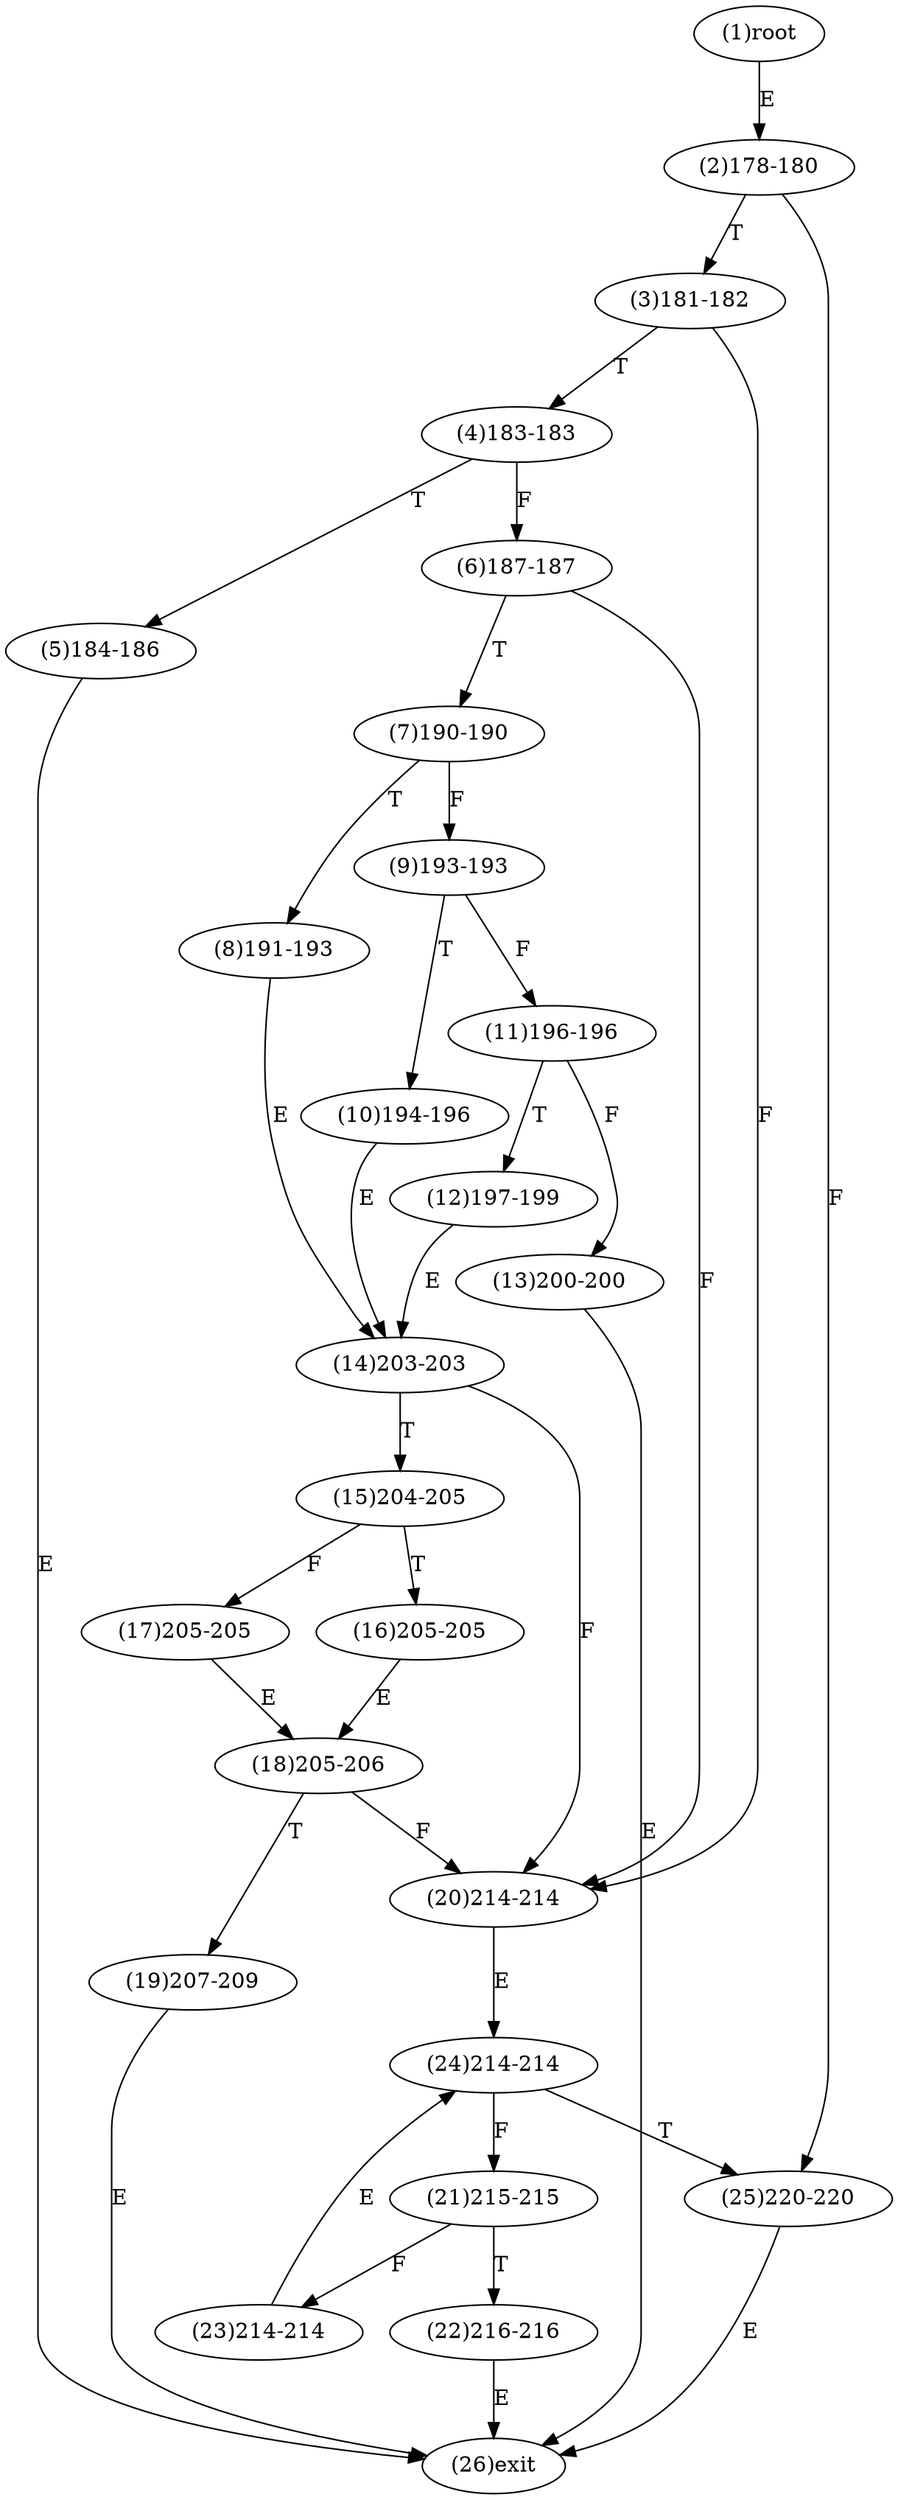 digraph "" { 
1[ label="(1)root"];
2[ label="(2)178-180"];
3[ label="(3)181-182"];
4[ label="(4)183-183"];
5[ label="(5)184-186"];
6[ label="(6)187-187"];
7[ label="(7)190-190"];
8[ label="(8)191-193"];
9[ label="(9)193-193"];
10[ label="(10)194-196"];
11[ label="(11)196-196"];
12[ label="(12)197-199"];
13[ label="(13)200-200"];
14[ label="(14)203-203"];
15[ label="(15)204-205"];
17[ label="(17)205-205"];
16[ label="(16)205-205"];
19[ label="(19)207-209"];
18[ label="(18)205-206"];
21[ label="(21)215-215"];
20[ label="(20)214-214"];
23[ label="(23)214-214"];
22[ label="(22)216-216"];
25[ label="(25)220-220"];
24[ label="(24)214-214"];
26[ label="(26)exit"];
1->2[ label="E"];
2->25[ label="F"];
2->3[ label="T"];
3->20[ label="F"];
3->4[ label="T"];
4->6[ label="F"];
4->5[ label="T"];
5->26[ label="E"];
6->20[ label="F"];
6->7[ label="T"];
7->9[ label="F"];
7->8[ label="T"];
8->14[ label="E"];
9->11[ label="F"];
9->10[ label="T"];
10->14[ label="E"];
11->13[ label="F"];
11->12[ label="T"];
12->14[ label="E"];
13->26[ label="E"];
14->20[ label="F"];
14->15[ label="T"];
15->17[ label="F"];
15->16[ label="T"];
16->18[ label="E"];
17->18[ label="E"];
18->20[ label="F"];
18->19[ label="T"];
19->26[ label="E"];
20->24[ label="E"];
21->23[ label="F"];
21->22[ label="T"];
22->26[ label="E"];
23->24[ label="E"];
24->21[ label="F"];
24->25[ label="T"];
25->26[ label="E"];
}